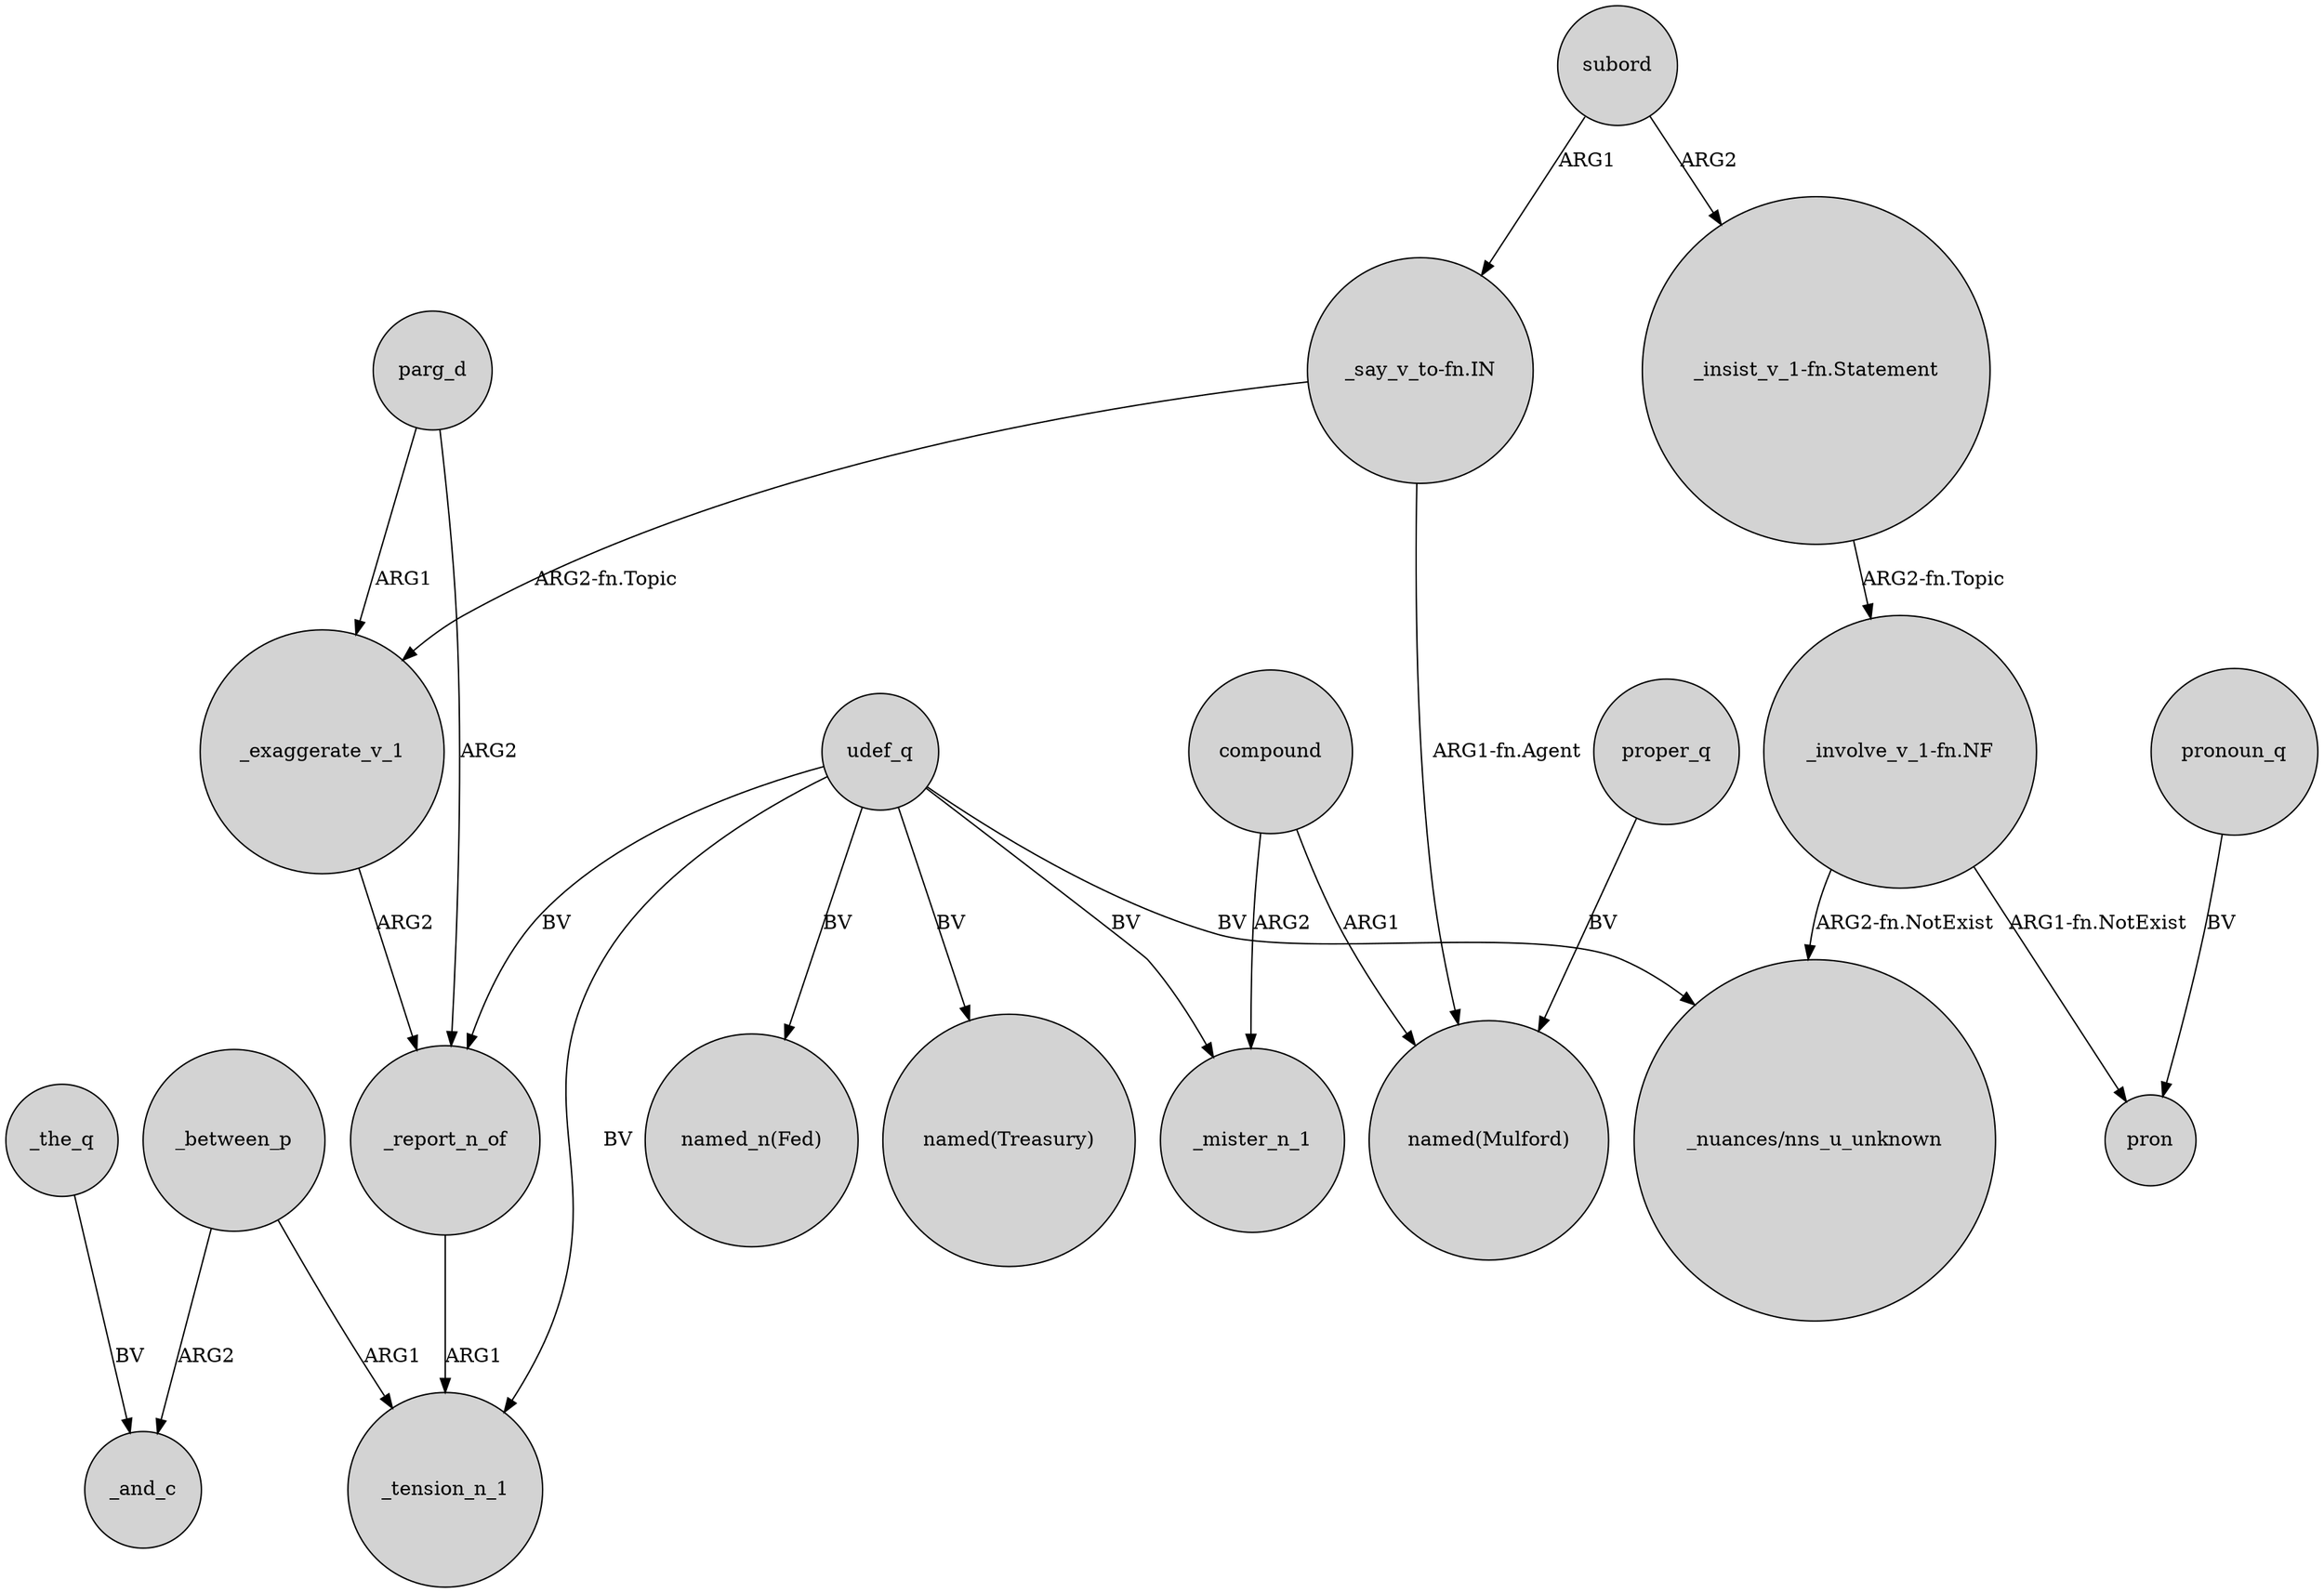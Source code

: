 digraph {
	node [shape=circle style=filled]
	_the_q -> _and_c [label=BV]
	"_involve_v_1-fn.NF" -> pron [label="ARG1-fn.NotExist"]
	udef_q -> "_nuances/nns_u_unknown" [label=BV]
	_exaggerate_v_1 -> _report_n_of [label=ARG2]
	"_say_v_to-fn.IN" -> _exaggerate_v_1 [label="ARG2-fn.Topic"]
	compound -> _mister_n_1 [label=ARG2]
	udef_q -> _mister_n_1 [label=BV]
	subord -> "_say_v_to-fn.IN" [label=ARG1]
	udef_q -> _report_n_of [label=BV]
	parg_d -> _report_n_of [label=ARG2]
	udef_q -> _tension_n_1 [label=BV]
	udef_q -> "named(Treasury)" [label=BV]
	_between_p -> _tension_n_1 [label=ARG1]
	pronoun_q -> pron [label=BV]
	"_insist_v_1-fn.Statement" -> "_involve_v_1-fn.NF" [label="ARG2-fn.Topic"]
	_between_p -> _and_c [label=ARG2]
	proper_q -> "named(Mulford)" [label=BV]
	compound -> "named(Mulford)" [label=ARG1]
	udef_q -> "named_n(Fed)" [label=BV]
	parg_d -> _exaggerate_v_1 [label=ARG1]
	"_involve_v_1-fn.NF" -> "_nuances/nns_u_unknown" [label="ARG2-fn.NotExist"]
	subord -> "_insist_v_1-fn.Statement" [label=ARG2]
	_report_n_of -> _tension_n_1 [label=ARG1]
	"_say_v_to-fn.IN" -> "named(Mulford)" [label="ARG1-fn.Agent"]
}
